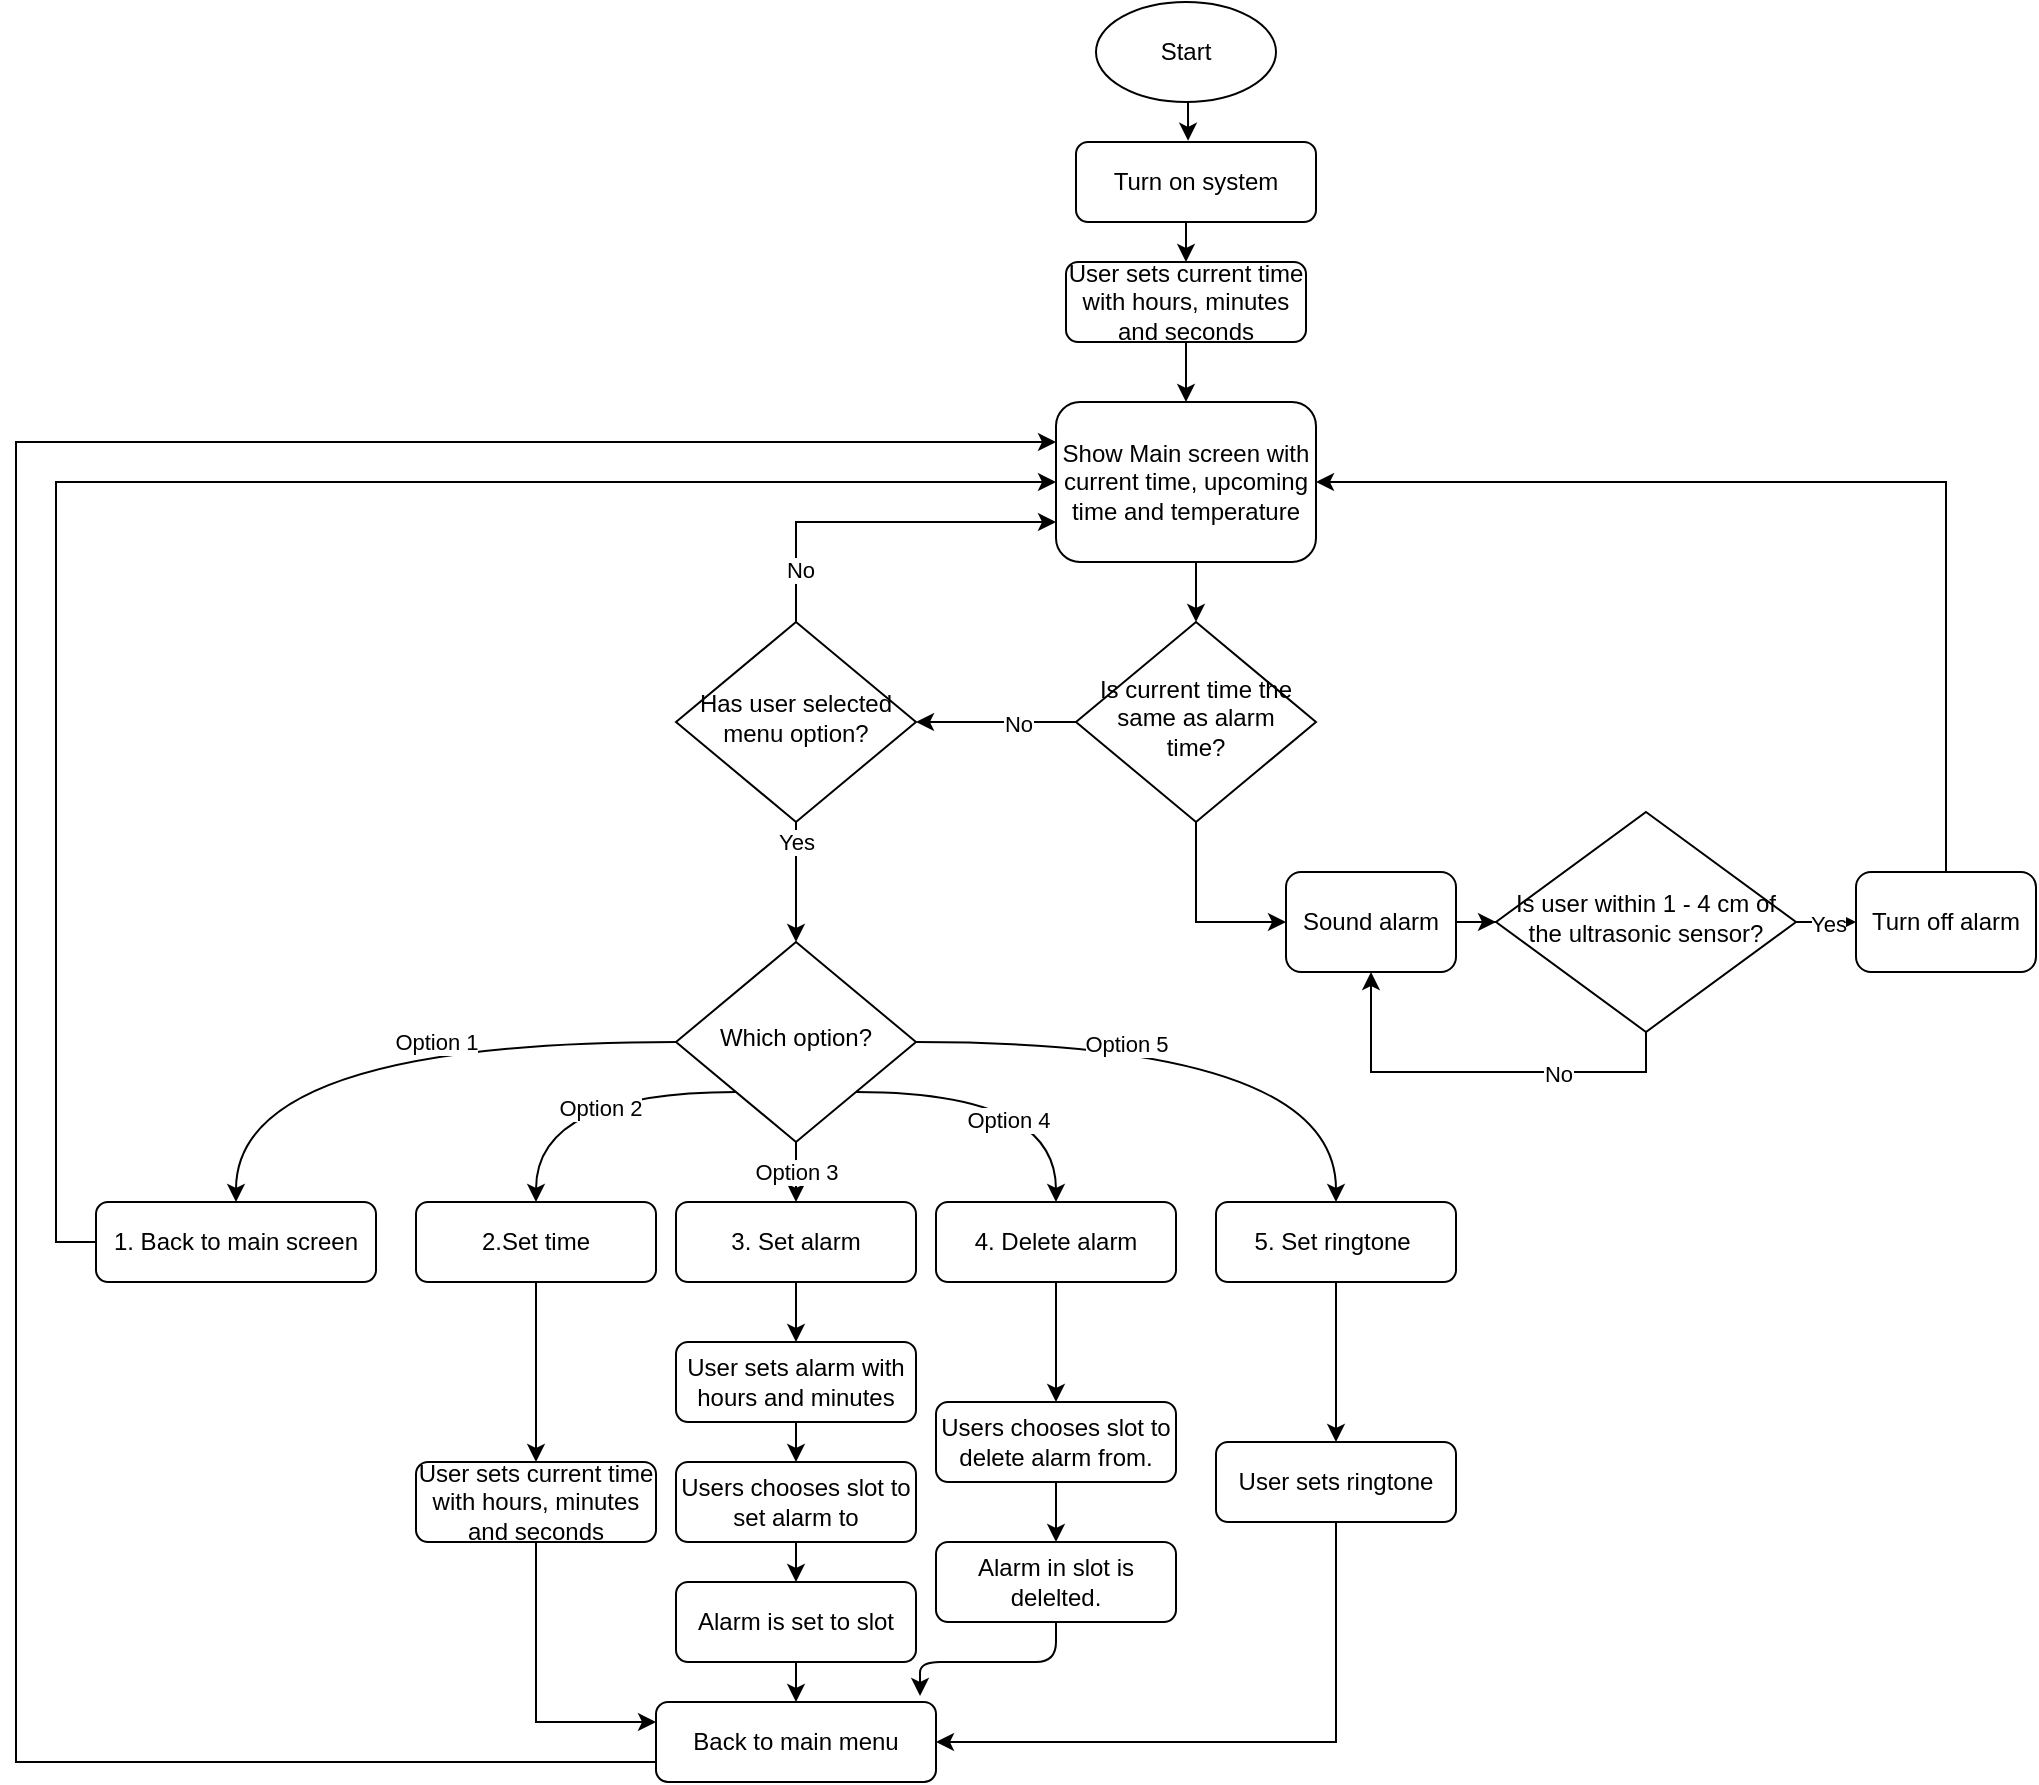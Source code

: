 <mxfile version="26.0.4" pages="2">
  <diagram id="C5RBs43oDa-KdzZeNtuy" name="Flow-Chart">
    <mxGraphModel dx="3219" dy="898" grid="1" gridSize="10" guides="1" tooltips="1" connect="1" arrows="1" fold="1" page="1" pageScale="1" pageWidth="827" pageHeight="1169" math="0" shadow="0">
      <root>
        <mxCell id="WIyWlLk6GJQsqaUBKTNV-0" />
        <mxCell id="WIyWlLk6GJQsqaUBKTNV-1" parent="WIyWlLk6GJQsqaUBKTNV-0" />
        <mxCell id="FlYahWDBEmZcP4piark4-28" style="edgeStyle=orthogonalEdgeStyle;rounded=0;orthogonalLoop=1;jettySize=auto;html=1;exitX=0.5;exitY=1;exitDx=0;exitDy=0;entryX=0.5;entryY=0;entryDx=0;entryDy=0;" parent="WIyWlLk6GJQsqaUBKTNV-1" source="WIyWlLk6GJQsqaUBKTNV-3" target="D-9ps0JIA52MrFlEGg6z-0" edge="1">
          <mxGeometry relative="1" as="geometry">
            <mxPoint x="220" y="230" as="targetPoint" />
          </mxGeometry>
        </mxCell>
        <mxCell id="WIyWlLk6GJQsqaUBKTNV-3" value="Turn on system" style="rounded=1;whiteSpace=wrap;html=1;fontSize=12;glass=0;strokeWidth=1;shadow=0;" parent="WIyWlLk6GJQsqaUBKTNV-1" vertex="1">
          <mxGeometry x="40" y="170" width="120" height="40" as="geometry" />
        </mxCell>
        <mxCell id="wZQ27z2wQF13kXDg69n1-1" value="Start" style="ellipse;whiteSpace=wrap;html=1;shadow=0;" parent="WIyWlLk6GJQsqaUBKTNV-1" vertex="1">
          <mxGeometry x="50" y="100" width="90" height="50" as="geometry" />
        </mxCell>
        <mxCell id="61KUt9iwjNR2aaostDay-23" style="edgeStyle=orthogonalEdgeStyle;rounded=0;orthogonalLoop=1;jettySize=auto;html=1;exitX=0.5;exitY=1;exitDx=0;exitDy=0;entryX=0.5;entryY=0;entryDx=0;entryDy=0;" parent="WIyWlLk6GJQsqaUBKTNV-1" source="61KUt9iwjNR2aaostDay-1" target="61KUt9iwjNR2aaostDay-14" edge="1">
          <mxGeometry relative="1" as="geometry" />
        </mxCell>
        <mxCell id="61KUt9iwjNR2aaostDay-1" value="Show Main screen with current time, upcoming time and temperature" style="rounded=1;whiteSpace=wrap;html=1;fontSize=12;glass=0;strokeWidth=1;shadow=0;" parent="WIyWlLk6GJQsqaUBKTNV-1" vertex="1">
          <mxGeometry x="30" y="300" width="130" height="80" as="geometry" />
        </mxCell>
        <mxCell id="D-9ps0JIA52MrFlEGg6z-2" style="edgeStyle=orthogonalEdgeStyle;rounded=0;orthogonalLoop=1;jettySize=auto;html=1;exitX=1;exitY=0.5;exitDx=0;exitDy=0;" edge="1" parent="WIyWlLk6GJQsqaUBKTNV-1" source="61KUt9iwjNR2aaostDay-7" target="D-9ps0JIA52MrFlEGg6z-1">
          <mxGeometry relative="1" as="geometry" />
        </mxCell>
        <mxCell id="61KUt9iwjNR2aaostDay-7" value="Sound alarm" style="rounded=1;whiteSpace=wrap;html=1;fontSize=12;glass=0;strokeWidth=1;shadow=0;" parent="WIyWlLk6GJQsqaUBKTNV-1" vertex="1">
          <mxGeometry x="145" y="535" width="85" height="50" as="geometry" />
        </mxCell>
        <mxCell id="D-9ps0JIA52MrFlEGg6z-3" style="edgeStyle=orthogonalEdgeStyle;rounded=0;orthogonalLoop=1;jettySize=auto;html=1;exitX=0.5;exitY=0;exitDx=0;exitDy=0;entryX=1;entryY=0.5;entryDx=0;entryDy=0;" edge="1" parent="WIyWlLk6GJQsqaUBKTNV-1" source="61KUt9iwjNR2aaostDay-11" target="61KUt9iwjNR2aaostDay-1">
          <mxGeometry relative="1" as="geometry" />
        </mxCell>
        <mxCell id="61KUt9iwjNR2aaostDay-11" value="Turn off alarm" style="rounded=1;whiteSpace=wrap;html=1;fontSize=12;glass=0;strokeWidth=1;shadow=0;" parent="WIyWlLk6GJQsqaUBKTNV-1" vertex="1">
          <mxGeometry x="430" y="535" width="90" height="50" as="geometry" />
        </mxCell>
        <mxCell id="61KUt9iwjNR2aaostDay-25" style="edgeStyle=orthogonalEdgeStyle;rounded=0;orthogonalLoop=1;jettySize=auto;html=1;exitX=0;exitY=0.5;exitDx=0;exitDy=0;entryX=1;entryY=0.5;entryDx=0;entryDy=0;" parent="WIyWlLk6GJQsqaUBKTNV-1" source="61KUt9iwjNR2aaostDay-14" target="61KUt9iwjNR2aaostDay-16" edge="1">
          <mxGeometry relative="1" as="geometry" />
        </mxCell>
        <mxCell id="FlYahWDBEmZcP4piark4-31" value="No" style="edgeLabel;html=1;align=center;verticalAlign=middle;resizable=0;points=[];" parent="61KUt9iwjNR2aaostDay-25" vertex="1" connectable="0">
          <mxGeometry x="-0.27" y="1" relative="1" as="geometry">
            <mxPoint as="offset" />
          </mxGeometry>
        </mxCell>
        <mxCell id="D-9ps0JIA52MrFlEGg6z-41" style="edgeStyle=orthogonalEdgeStyle;rounded=0;orthogonalLoop=1;jettySize=auto;html=1;exitX=0.5;exitY=1;exitDx=0;exitDy=0;entryX=0;entryY=0.5;entryDx=0;entryDy=0;" edge="1" parent="WIyWlLk6GJQsqaUBKTNV-1" source="61KUt9iwjNR2aaostDay-14" target="61KUt9iwjNR2aaostDay-7">
          <mxGeometry relative="1" as="geometry" />
        </mxCell>
        <mxCell id="61KUt9iwjNR2aaostDay-14" value="Is current time the same as alarm time?" style="rhombus;whiteSpace=wrap;html=1;shadow=0;fontFamily=Helvetica;fontSize=12;align=center;strokeWidth=1;spacing=6;spacingTop=-4;" parent="WIyWlLk6GJQsqaUBKTNV-1" vertex="1">
          <mxGeometry x="40" y="410" width="120" height="100" as="geometry" />
        </mxCell>
        <mxCell id="61KUt9iwjNR2aaostDay-26" style="edgeStyle=orthogonalEdgeStyle;rounded=0;orthogonalLoop=1;jettySize=auto;html=1;exitX=0.5;exitY=1;exitDx=0;exitDy=0;entryX=0.5;entryY=0;entryDx=0;entryDy=0;" parent="WIyWlLk6GJQsqaUBKTNV-1" source="61KUt9iwjNR2aaostDay-16" target="61KUt9iwjNR2aaostDay-17" edge="1">
          <mxGeometry relative="1" as="geometry" />
        </mxCell>
        <mxCell id="FlYahWDBEmZcP4piark4-45" value="Yes" style="edgeLabel;html=1;align=center;verticalAlign=middle;resizable=0;points=[];" parent="61KUt9iwjNR2aaostDay-26" vertex="1" connectable="0">
          <mxGeometry x="-0.675" relative="1" as="geometry">
            <mxPoint as="offset" />
          </mxGeometry>
        </mxCell>
        <mxCell id="FlYahWDBEmZcP4piark4-53" style="edgeStyle=orthogonalEdgeStyle;rounded=0;orthogonalLoop=1;jettySize=auto;html=1;exitX=0.5;exitY=0;exitDx=0;exitDy=0;entryX=0;entryY=0.75;entryDx=0;entryDy=0;" parent="WIyWlLk6GJQsqaUBKTNV-1" source="61KUt9iwjNR2aaostDay-16" target="61KUt9iwjNR2aaostDay-1" edge="1">
          <mxGeometry relative="1" as="geometry" />
        </mxCell>
        <mxCell id="FlYahWDBEmZcP4piark4-57" value="No" style="edgeLabel;html=1;align=center;verticalAlign=middle;resizable=0;points=[];" parent="FlYahWDBEmZcP4piark4-53" vertex="1" connectable="0">
          <mxGeometry x="-0.724" y="-2" relative="1" as="geometry">
            <mxPoint y="-1" as="offset" />
          </mxGeometry>
        </mxCell>
        <mxCell id="61KUt9iwjNR2aaostDay-16" value="Has user selected menu option?" style="rhombus;whiteSpace=wrap;html=1;shadow=0;fontFamily=Helvetica;fontSize=12;align=center;strokeWidth=1;spacing=6;spacingTop=-4;" parent="WIyWlLk6GJQsqaUBKTNV-1" vertex="1">
          <mxGeometry x="-160" y="410" width="120" height="100" as="geometry" />
        </mxCell>
        <mxCell id="61KUt9iwjNR2aaostDay-27" style="edgeStyle=orthogonalEdgeStyle;rounded=0;orthogonalLoop=1;jettySize=auto;html=1;exitX=0;exitY=0.5;exitDx=0;exitDy=0;entryX=0.5;entryY=0;entryDx=0;entryDy=0;curved=1;" parent="WIyWlLk6GJQsqaUBKTNV-1" source="61KUt9iwjNR2aaostDay-17" target="61KUt9iwjNR2aaostDay-19" edge="1">
          <mxGeometry relative="1" as="geometry" />
        </mxCell>
        <mxCell id="FlYahWDBEmZcP4piark4-39" value="Option 1" style="edgeLabel;html=1;align=center;verticalAlign=middle;resizable=0;points=[];" parent="61KUt9iwjNR2aaostDay-27" vertex="1" connectable="0">
          <mxGeometry x="-0.198" relative="1" as="geometry">
            <mxPoint as="offset" />
          </mxGeometry>
        </mxCell>
        <mxCell id="61KUt9iwjNR2aaostDay-29" style="edgeStyle=orthogonalEdgeStyle;rounded=0;orthogonalLoop=1;jettySize=auto;html=1;exitX=1;exitY=0.5;exitDx=0;exitDy=0;curved=1;" parent="WIyWlLk6GJQsqaUBKTNV-1" source="61KUt9iwjNR2aaostDay-17" target="61KUt9iwjNR2aaostDay-21" edge="1">
          <mxGeometry relative="1" as="geometry" />
        </mxCell>
        <mxCell id="FlYahWDBEmZcP4piark4-41" value="Option 5" style="edgeLabel;html=1;align=center;verticalAlign=middle;resizable=0;points=[];" parent="61KUt9iwjNR2aaostDay-29" vertex="1" connectable="0">
          <mxGeometry x="-0.279" y="-1" relative="1" as="geometry">
            <mxPoint as="offset" />
          </mxGeometry>
        </mxCell>
        <mxCell id="D-9ps0JIA52MrFlEGg6z-12" style="edgeStyle=orthogonalEdgeStyle;rounded=0;orthogonalLoop=1;jettySize=auto;html=1;exitX=0;exitY=1;exitDx=0;exitDy=0;entryX=0.5;entryY=0;entryDx=0;entryDy=0;curved=1;strokeColor=none;" edge="1" parent="WIyWlLk6GJQsqaUBKTNV-1" source="61KUt9iwjNR2aaostDay-17" target="61KUt9iwjNR2aaostDay-20">
          <mxGeometry relative="1" as="geometry">
            <mxPoint x="-190" y="690" as="targetPoint" />
          </mxGeometry>
        </mxCell>
        <mxCell id="D-9ps0JIA52MrFlEGg6z-14" value="Option 3" style="edgeStyle=orthogonalEdgeStyle;rounded=0;orthogonalLoop=1;jettySize=auto;html=1;exitX=0.5;exitY=1;exitDx=0;exitDy=0;entryX=0.5;entryY=0;entryDx=0;entryDy=0;" edge="1" parent="WIyWlLk6GJQsqaUBKTNV-1" source="61KUt9iwjNR2aaostDay-17" target="D-9ps0JIA52MrFlEGg6z-9">
          <mxGeometry relative="1" as="geometry" />
        </mxCell>
        <mxCell id="D-9ps0JIA52MrFlEGg6z-15" style="edgeStyle=orthogonalEdgeStyle;rounded=0;orthogonalLoop=1;jettySize=auto;html=1;exitX=1;exitY=1;exitDx=0;exitDy=0;entryX=0.5;entryY=0;entryDx=0;entryDy=0;curved=1;" edge="1" parent="WIyWlLk6GJQsqaUBKTNV-1" source="61KUt9iwjNR2aaostDay-17" target="D-9ps0JIA52MrFlEGg6z-10">
          <mxGeometry relative="1" as="geometry" />
        </mxCell>
        <mxCell id="D-9ps0JIA52MrFlEGg6z-19" value="Option 4" style="edgeLabel;html=1;align=center;verticalAlign=middle;resizable=0;points=[];" vertex="1" connectable="0" parent="D-9ps0JIA52MrFlEGg6z-15">
          <mxGeometry x="-0.029" y="-14" relative="1" as="geometry">
            <mxPoint as="offset" />
          </mxGeometry>
        </mxCell>
        <mxCell id="D-9ps0JIA52MrFlEGg6z-16" style="edgeStyle=orthogonalEdgeStyle;rounded=0;orthogonalLoop=1;jettySize=auto;html=1;exitX=0;exitY=1;exitDx=0;exitDy=0;entryX=0.5;entryY=0;entryDx=0;entryDy=0;curved=1;" edge="1" parent="WIyWlLk6GJQsqaUBKTNV-1" source="61KUt9iwjNR2aaostDay-17" target="61KUt9iwjNR2aaostDay-20">
          <mxGeometry relative="1" as="geometry" />
        </mxCell>
        <mxCell id="D-9ps0JIA52MrFlEGg6z-18" value="Option 2" style="edgeLabel;html=1;align=center;verticalAlign=middle;resizable=0;points=[];" vertex="1" connectable="0" parent="D-9ps0JIA52MrFlEGg6z-16">
          <mxGeometry x="-0.124" y="8" relative="1" as="geometry">
            <mxPoint as="offset" />
          </mxGeometry>
        </mxCell>
        <mxCell id="61KUt9iwjNR2aaostDay-17" value="Which option?" style="rhombus;whiteSpace=wrap;html=1;shadow=0;fontFamily=Helvetica;fontSize=12;align=center;strokeWidth=1;spacing=6;spacingTop=-4;" parent="WIyWlLk6GJQsqaUBKTNV-1" vertex="1">
          <mxGeometry x="-160" y="570" width="120" height="100" as="geometry" />
        </mxCell>
        <mxCell id="61KUt9iwjNR2aaostDay-31" style="edgeStyle=orthogonalEdgeStyle;rounded=0;orthogonalLoop=1;jettySize=auto;html=1;exitX=0;exitY=0.5;exitDx=0;exitDy=0;entryX=0;entryY=0.5;entryDx=0;entryDy=0;" parent="WIyWlLk6GJQsqaUBKTNV-1" target="61KUt9iwjNR2aaostDay-1" edge="1">
          <mxGeometry relative="1" as="geometry">
            <mxPoint x="20" y="340" as="targetPoint" />
            <mxPoint x="-430" y="720.0" as="sourcePoint" />
            <Array as="points">
              <mxPoint x="-470" y="720" />
              <mxPoint x="-470" y="340" />
            </Array>
          </mxGeometry>
        </mxCell>
        <mxCell id="61KUt9iwjNR2aaostDay-19" value="1. Back to main screen" style="rounded=1;whiteSpace=wrap;html=1;fontSize=12;glass=0;strokeWidth=1;shadow=0;" parent="WIyWlLk6GJQsqaUBKTNV-1" vertex="1">
          <mxGeometry x="-450" y="700" width="140" height="40" as="geometry" />
        </mxCell>
        <mxCell id="D-9ps0JIA52MrFlEGg6z-27" style="edgeStyle=orthogonalEdgeStyle;rounded=0;orthogonalLoop=1;jettySize=auto;html=1;exitX=0.5;exitY=1;exitDx=0;exitDy=0;entryX=0.5;entryY=0;entryDx=0;entryDy=0;" edge="1" parent="WIyWlLk6GJQsqaUBKTNV-1" source="61KUt9iwjNR2aaostDay-20" target="D-9ps0JIA52MrFlEGg6z-21">
          <mxGeometry relative="1" as="geometry" />
        </mxCell>
        <mxCell id="61KUt9iwjNR2aaostDay-20" value="2.Set time" style="rounded=1;whiteSpace=wrap;html=1;fontSize=12;glass=0;strokeWidth=1;shadow=0;" parent="WIyWlLk6GJQsqaUBKTNV-1" vertex="1">
          <mxGeometry x="-290" y="700" width="120" height="40" as="geometry" />
        </mxCell>
        <mxCell id="61KUt9iwjNR2aaostDay-30" style="edgeStyle=orthogonalEdgeStyle;rounded=0;orthogonalLoop=1;jettySize=auto;html=1;exitX=0.5;exitY=1;exitDx=0;exitDy=0;entryX=0.5;entryY=0;entryDx=0;entryDy=0;" parent="WIyWlLk6GJQsqaUBKTNV-1" source="61KUt9iwjNR2aaostDay-21" target="61KUt9iwjNR2aaostDay-22" edge="1">
          <mxGeometry relative="1" as="geometry" />
        </mxCell>
        <mxCell id="61KUt9iwjNR2aaostDay-21" value="5. Set ringtone&amp;nbsp;" style="rounded=1;whiteSpace=wrap;html=1;fontSize=12;glass=0;strokeWidth=1;shadow=0;" parent="WIyWlLk6GJQsqaUBKTNV-1" vertex="1">
          <mxGeometry x="110" y="700" width="120" height="40" as="geometry" />
        </mxCell>
        <mxCell id="D-9ps0JIA52MrFlEGg6z-20" style="edgeStyle=orthogonalEdgeStyle;rounded=0;orthogonalLoop=1;jettySize=auto;html=1;exitX=0.5;exitY=1;exitDx=0;exitDy=0;entryX=1;entryY=0.5;entryDx=0;entryDy=0;" edge="1" parent="WIyWlLk6GJQsqaUBKTNV-1" source="61KUt9iwjNR2aaostDay-22" target="FlYahWDBEmZcP4piark4-19">
          <mxGeometry relative="1" as="geometry" />
        </mxCell>
        <mxCell id="61KUt9iwjNR2aaostDay-22" value="User sets ringtone" style="rounded=1;whiteSpace=wrap;html=1;fontSize=12;glass=0;strokeWidth=1;shadow=0;" parent="WIyWlLk6GJQsqaUBKTNV-1" vertex="1">
          <mxGeometry x="110" y="820" width="120" height="40" as="geometry" />
        </mxCell>
        <mxCell id="FlYahWDBEmZcP4piark4-23" style="edgeStyle=orthogonalEdgeStyle;rounded=0;orthogonalLoop=1;jettySize=auto;html=1;entryX=0;entryY=0.25;entryDx=0;entryDy=0;exitX=0;exitY=0.75;exitDx=0;exitDy=0;" parent="WIyWlLk6GJQsqaUBKTNV-1" source="FlYahWDBEmZcP4piark4-19" target="61KUt9iwjNR2aaostDay-1" edge="1">
          <mxGeometry relative="1" as="geometry">
            <Array as="points">
              <mxPoint x="-490" y="980" />
              <mxPoint x="-490" y="320" />
            </Array>
            <mxPoint x="-100" y="1040" as="sourcePoint" />
          </mxGeometry>
        </mxCell>
        <mxCell id="FlYahWDBEmZcP4piark4-19" value="Back to main menu" style="rounded=1;whiteSpace=wrap;html=1;fontSize=12;glass=0;strokeWidth=1;shadow=0;" parent="WIyWlLk6GJQsqaUBKTNV-1" vertex="1">
          <mxGeometry x="-170" y="950" width="140" height="40" as="geometry" />
        </mxCell>
        <mxCell id="D-9ps0JIA52MrFlEGg6z-39" style="edgeStyle=orthogonalEdgeStyle;rounded=0;orthogonalLoop=1;jettySize=auto;html=1;exitX=0.5;exitY=1;exitDx=0;exitDy=0;entryX=0.5;entryY=0;entryDx=0;entryDy=0;" edge="1" parent="WIyWlLk6GJQsqaUBKTNV-1" source="D-9ps0JIA52MrFlEGg6z-0" target="61KUt9iwjNR2aaostDay-1">
          <mxGeometry relative="1" as="geometry" />
        </mxCell>
        <mxCell id="D-9ps0JIA52MrFlEGg6z-0" value="User sets current time with hours, minutes and seconds" style="rounded=1;whiteSpace=wrap;html=1;fontSize=12;glass=0;strokeWidth=1;shadow=0;" vertex="1" parent="WIyWlLk6GJQsqaUBKTNV-1">
          <mxGeometry x="35" y="230" width="120" height="40" as="geometry" />
        </mxCell>
        <mxCell id="D-9ps0JIA52MrFlEGg6z-4" style="edgeStyle=orthogonalEdgeStyle;rounded=0;orthogonalLoop=1;jettySize=auto;html=1;exitX=1;exitY=0.5;exitDx=0;exitDy=0;entryX=0;entryY=0.5;entryDx=0;entryDy=0;" edge="1" parent="WIyWlLk6GJQsqaUBKTNV-1" source="D-9ps0JIA52MrFlEGg6z-1" target="61KUt9iwjNR2aaostDay-11">
          <mxGeometry relative="1" as="geometry" />
        </mxCell>
        <mxCell id="D-9ps0JIA52MrFlEGg6z-6" value="Yes" style="edgeLabel;html=1;align=center;verticalAlign=middle;resizable=0;points=[];" vertex="1" connectable="0" parent="D-9ps0JIA52MrFlEGg6z-4">
          <mxGeometry x="0.033" y="-1" relative="1" as="geometry">
            <mxPoint as="offset" />
          </mxGeometry>
        </mxCell>
        <mxCell id="D-9ps0JIA52MrFlEGg6z-5" style="edgeStyle=orthogonalEdgeStyle;rounded=0;orthogonalLoop=1;jettySize=auto;html=1;exitX=0.5;exitY=1;exitDx=0;exitDy=0;entryX=0.5;entryY=1;entryDx=0;entryDy=0;" edge="1" parent="WIyWlLk6GJQsqaUBKTNV-1" source="D-9ps0JIA52MrFlEGg6z-1" target="61KUt9iwjNR2aaostDay-7">
          <mxGeometry relative="1" as="geometry" />
        </mxCell>
        <mxCell id="D-9ps0JIA52MrFlEGg6z-7" value="No" style="edgeLabel;html=1;align=center;verticalAlign=middle;resizable=0;points=[];" vertex="1" connectable="0" parent="D-9ps0JIA52MrFlEGg6z-5">
          <mxGeometry x="-0.376" y="1" relative="1" as="geometry">
            <mxPoint as="offset" />
          </mxGeometry>
        </mxCell>
        <mxCell id="D-9ps0JIA52MrFlEGg6z-1" value="Is user within 1 - 4 cm of the ultrasonic sensor?" style="rhombus;whiteSpace=wrap;html=1;shadow=0;fontFamily=Helvetica;fontSize=12;align=center;strokeWidth=1;spacing=6;spacingTop=-4;" vertex="1" parent="WIyWlLk6GJQsqaUBKTNV-1">
          <mxGeometry x="250" y="505" width="150" height="110" as="geometry" />
        </mxCell>
        <mxCell id="D-9ps0JIA52MrFlEGg6z-28" style="edgeStyle=orthogonalEdgeStyle;rounded=0;orthogonalLoop=1;jettySize=auto;html=1;exitX=0.5;exitY=1;exitDx=0;exitDy=0;entryX=0.5;entryY=0;entryDx=0;entryDy=0;" edge="1" parent="WIyWlLk6GJQsqaUBKTNV-1" source="D-9ps0JIA52MrFlEGg6z-9" target="D-9ps0JIA52MrFlEGg6z-22">
          <mxGeometry relative="1" as="geometry" />
        </mxCell>
        <mxCell id="D-9ps0JIA52MrFlEGg6z-9" value="3. Set alarm" style="rounded=1;whiteSpace=wrap;html=1;fontSize=12;glass=0;strokeWidth=1;shadow=0;" vertex="1" parent="WIyWlLk6GJQsqaUBKTNV-1">
          <mxGeometry x="-160" y="700" width="120" height="40" as="geometry" />
        </mxCell>
        <mxCell id="D-9ps0JIA52MrFlEGg6z-32" style="edgeStyle=orthogonalEdgeStyle;rounded=0;orthogonalLoop=1;jettySize=auto;html=1;exitX=0.5;exitY=1;exitDx=0;exitDy=0;" edge="1" parent="WIyWlLk6GJQsqaUBKTNV-1" source="D-9ps0JIA52MrFlEGg6z-10" target="D-9ps0JIA52MrFlEGg6z-25">
          <mxGeometry relative="1" as="geometry" />
        </mxCell>
        <mxCell id="D-9ps0JIA52MrFlEGg6z-10" value="4. Delete alarm" style="rounded=1;whiteSpace=wrap;html=1;fontSize=12;glass=0;strokeWidth=1;shadow=0;" vertex="1" parent="WIyWlLk6GJQsqaUBKTNV-1">
          <mxGeometry x="-30" y="700" width="120" height="40" as="geometry" />
        </mxCell>
        <mxCell id="D-9ps0JIA52MrFlEGg6z-13" style="edgeStyle=orthogonalEdgeStyle;rounded=0;orthogonalLoop=1;jettySize=auto;html=1;exitX=0.5;exitY=1;exitDx=0;exitDy=0;" edge="1" parent="WIyWlLk6GJQsqaUBKTNV-1" source="61KUt9iwjNR2aaostDay-19" target="61KUt9iwjNR2aaostDay-19">
          <mxGeometry relative="1" as="geometry" />
        </mxCell>
        <mxCell id="D-9ps0JIA52MrFlEGg6z-36" style="edgeStyle=orthogonalEdgeStyle;rounded=0;orthogonalLoop=1;jettySize=auto;html=1;exitX=0.5;exitY=1;exitDx=0;exitDy=0;entryX=0;entryY=0.25;entryDx=0;entryDy=0;entryPerimeter=0;" edge="1" parent="WIyWlLk6GJQsqaUBKTNV-1" source="D-9ps0JIA52MrFlEGg6z-21" target="FlYahWDBEmZcP4piark4-19">
          <mxGeometry relative="1" as="geometry" />
        </mxCell>
        <mxCell id="D-9ps0JIA52MrFlEGg6z-21" value="User sets current time with hours, minutes and seconds" style="rounded=1;whiteSpace=wrap;html=1;fontSize=12;glass=0;strokeWidth=1;shadow=0;" vertex="1" parent="WIyWlLk6GJQsqaUBKTNV-1">
          <mxGeometry x="-290" y="830" width="120" height="40" as="geometry" />
        </mxCell>
        <mxCell id="D-9ps0JIA52MrFlEGg6z-29" style="edgeStyle=orthogonalEdgeStyle;rounded=0;orthogonalLoop=1;jettySize=auto;html=1;exitX=0.5;exitY=1;exitDx=0;exitDy=0;entryX=0.5;entryY=0;entryDx=0;entryDy=0;" edge="1" parent="WIyWlLk6GJQsqaUBKTNV-1" source="D-9ps0JIA52MrFlEGg6z-22" target="D-9ps0JIA52MrFlEGg6z-23">
          <mxGeometry relative="1" as="geometry" />
        </mxCell>
        <mxCell id="D-9ps0JIA52MrFlEGg6z-22" value="User sets alarm with hours and minutes" style="rounded=1;whiteSpace=wrap;html=1;fontSize=12;glass=0;strokeWidth=1;shadow=0;" vertex="1" parent="WIyWlLk6GJQsqaUBKTNV-1">
          <mxGeometry x="-160" y="770" width="120" height="40" as="geometry" />
        </mxCell>
        <mxCell id="D-9ps0JIA52MrFlEGg6z-30" style="edgeStyle=orthogonalEdgeStyle;rounded=0;orthogonalLoop=1;jettySize=auto;html=1;exitX=0.5;exitY=1;exitDx=0;exitDy=0;entryX=0.5;entryY=0;entryDx=0;entryDy=0;" edge="1" parent="WIyWlLk6GJQsqaUBKTNV-1" source="D-9ps0JIA52MrFlEGg6z-23" target="D-9ps0JIA52MrFlEGg6z-24">
          <mxGeometry relative="1" as="geometry" />
        </mxCell>
        <mxCell id="D-9ps0JIA52MrFlEGg6z-23" value="Users chooses slot to set alarm to" style="rounded=1;whiteSpace=wrap;html=1;fontSize=12;glass=0;strokeWidth=1;shadow=0;" vertex="1" parent="WIyWlLk6GJQsqaUBKTNV-1">
          <mxGeometry x="-160" y="830" width="120" height="40" as="geometry" />
        </mxCell>
        <mxCell id="D-9ps0JIA52MrFlEGg6z-31" style="edgeStyle=orthogonalEdgeStyle;rounded=0;orthogonalLoop=1;jettySize=auto;html=1;exitX=0.5;exitY=1;exitDx=0;exitDy=0;entryX=0.5;entryY=0;entryDx=0;entryDy=0;" edge="1" parent="WIyWlLk6GJQsqaUBKTNV-1" source="D-9ps0JIA52MrFlEGg6z-24" target="FlYahWDBEmZcP4piark4-19">
          <mxGeometry relative="1" as="geometry" />
        </mxCell>
        <mxCell id="D-9ps0JIA52MrFlEGg6z-24" value="Alarm is set to slot" style="rounded=1;whiteSpace=wrap;html=1;fontSize=12;glass=0;strokeWidth=1;shadow=0;" vertex="1" parent="WIyWlLk6GJQsqaUBKTNV-1">
          <mxGeometry x="-160" y="890" width="120" height="40" as="geometry" />
        </mxCell>
        <mxCell id="D-9ps0JIA52MrFlEGg6z-33" style="edgeStyle=orthogonalEdgeStyle;rounded=0;orthogonalLoop=1;jettySize=auto;html=1;exitX=0.5;exitY=1;exitDx=0;exitDy=0;entryX=0.5;entryY=0;entryDx=0;entryDy=0;" edge="1" parent="WIyWlLk6GJQsqaUBKTNV-1" source="D-9ps0JIA52MrFlEGg6z-25" target="D-9ps0JIA52MrFlEGg6z-26">
          <mxGeometry relative="1" as="geometry" />
        </mxCell>
        <mxCell id="D-9ps0JIA52MrFlEGg6z-25" value="Users chooses slot to delete alarm from." style="rounded=1;whiteSpace=wrap;html=1;fontSize=12;glass=0;strokeWidth=1;shadow=0;" vertex="1" parent="WIyWlLk6GJQsqaUBKTNV-1">
          <mxGeometry x="-30" y="800" width="120" height="40" as="geometry" />
        </mxCell>
        <mxCell id="D-9ps0JIA52MrFlEGg6z-34" style="edgeStyle=orthogonalEdgeStyle;rounded=0;orthogonalLoop=1;jettySize=auto;html=1;exitX=0.5;exitY=1;exitDx=0;exitDy=0;entryX=1;entryY=0;entryDx=0;entryDy=0;strokeColor=none;curved=1;" edge="1" parent="WIyWlLk6GJQsqaUBKTNV-1" source="D-9ps0JIA52MrFlEGg6z-26" target="FlYahWDBEmZcP4piark4-19">
          <mxGeometry relative="1" as="geometry" />
        </mxCell>
        <mxCell id="D-9ps0JIA52MrFlEGg6z-26" value="Alarm in slot is delelted." style="rounded=1;whiteSpace=wrap;html=1;fontSize=12;glass=0;strokeWidth=1;shadow=0;" vertex="1" parent="WIyWlLk6GJQsqaUBKTNV-1">
          <mxGeometry x="-30" y="870" width="120" height="40" as="geometry" />
        </mxCell>
        <mxCell id="D-9ps0JIA52MrFlEGg6z-35" style="edgeStyle=orthogonalEdgeStyle;rounded=1;orthogonalLoop=1;jettySize=auto;html=1;exitX=0.5;exitY=1;exitDx=0;exitDy=0;entryX=0.943;entryY=-0.075;entryDx=0;entryDy=0;entryPerimeter=0;curved=0;" edge="1" parent="WIyWlLk6GJQsqaUBKTNV-1" source="D-9ps0JIA52MrFlEGg6z-26" target="FlYahWDBEmZcP4piark4-19">
          <mxGeometry relative="1" as="geometry" />
        </mxCell>
        <mxCell id="D-9ps0JIA52MrFlEGg6z-40" style="edgeStyle=orthogonalEdgeStyle;rounded=0;orthogonalLoop=1;jettySize=auto;html=1;exitX=0.5;exitY=1;exitDx=0;exitDy=0;entryX=0.467;entryY=-0.015;entryDx=0;entryDy=0;entryPerimeter=0;" edge="1" parent="WIyWlLk6GJQsqaUBKTNV-1" source="wZQ27z2wQF13kXDg69n1-1" target="WIyWlLk6GJQsqaUBKTNV-3">
          <mxGeometry relative="1" as="geometry" />
        </mxCell>
      </root>
    </mxGraphModel>
  </diagram>
  <diagram id="eEwaZSRgZAd7NkYnfdaY" name="Block-Diagram">
    <mxGraphModel dx="751" dy="751" grid="1" gridSize="10" guides="1" tooltips="1" connect="1" arrows="1" fold="1" page="1" pageScale="1" pageWidth="827" pageHeight="1169" math="0" shadow="0">
      <root>
        <mxCell id="0" />
        <mxCell id="1" parent="0" />
        <mxCell id="mAEEErTLk0LP9mBBnQUO-13" style="edgeStyle=orthogonalEdgeStyle;rounded=0;orthogonalLoop=1;jettySize=auto;html=1;exitX=1;exitY=0.5;exitDx=0;exitDy=0;" edge="1" parent="1" source="yvnZhmQ03w8bVqW2W7ec-1" target="yvnZhmQ03w8bVqW2W7ec-3">
          <mxGeometry relative="1" as="geometry" />
        </mxCell>
        <mxCell id="mAEEErTLk0LP9mBBnQUO-14" style="edgeStyle=orthogonalEdgeStyle;rounded=0;orthogonalLoop=1;jettySize=auto;html=1;exitX=1;exitY=0.5;exitDx=0;exitDy=0;" edge="1" parent="1" source="yvnZhmQ03w8bVqW2W7ec-1">
          <mxGeometry relative="1" as="geometry">
            <mxPoint x="680" y="210" as="targetPoint" />
          </mxGeometry>
        </mxCell>
        <mxCell id="yvnZhmQ03w8bVqW2W7ec-1" value="Controller" style="rounded=1;whiteSpace=wrap;html=1;" parent="1" vertex="1">
          <mxGeometry x="380" y="180" width="120" height="60" as="geometry" />
        </mxCell>
        <mxCell id="yvnZhmQ03w8bVqW2W7ec-5" style="edgeStyle=orthogonalEdgeStyle;rounded=0;orthogonalLoop=1;jettySize=auto;html=1;exitX=0.5;exitY=1;exitDx=0;exitDy=0;entryX=0.5;entryY=0;entryDx=0;entryDy=0;" parent="1" source="yvnZhmQ03w8bVqW2W7ec-2" target="yvnZhmQ03w8bVqW2W7ec-1" edge="1">
          <mxGeometry relative="1" as="geometry" />
        </mxCell>
        <mxCell id="yvnZhmQ03w8bVqW2W7ec-2" value="Timer" style="rounded=1;whiteSpace=wrap;html=1;" parent="1" vertex="1">
          <mxGeometry x="380" y="60" width="120" height="60" as="geometry" />
        </mxCell>
        <mxCell id="yvnZhmQ03w8bVqW2W7ec-8" style="edgeStyle=orthogonalEdgeStyle;rounded=0;orthogonalLoop=1;jettySize=auto;html=1;exitX=0;exitY=0.5;exitDx=0;exitDy=0;entryX=0.5;entryY=1;entryDx=0;entryDy=0;" parent="1" source="yvnZhmQ03w8bVqW2W7ec-3" target="yvnZhmQ03w8bVqW2W7ec-1" edge="1">
          <mxGeometry relative="1" as="geometry" />
        </mxCell>
        <mxCell id="yvnZhmQ03w8bVqW2W7ec-9" value="Temperature&lt;div&gt;Distance&lt;/div&gt;" style="edgeLabel;html=1;align=center;verticalAlign=middle;resizable=0;points=[];" parent="yvnZhmQ03w8bVqW2W7ec-8" vertex="1" connectable="0">
          <mxGeometry x="-0.211" y="3" relative="1" as="geometry">
            <mxPoint x="14" y="-23" as="offset" />
          </mxGeometry>
        </mxCell>
        <mxCell id="yvnZhmQ03w8bVqW2W7ec-3" value="Sensors" style="rounded=1;whiteSpace=wrap;html=1;" parent="1" vertex="1">
          <mxGeometry x="540" y="270" width="120" height="60" as="geometry" />
        </mxCell>
        <mxCell id="mAEEErTLk0LP9mBBnQUO-3" style="edgeStyle=orthogonalEdgeStyle;rounded=0;orthogonalLoop=1;jettySize=auto;html=1;exitX=0.5;exitY=0;exitDx=0;exitDy=0;entryX=0;entryY=0.5;entryDx=0;entryDy=0;" edge="1" parent="1" source="yvnZhmQ03w8bVqW2W7ec-10" target="yvnZhmQ03w8bVqW2W7ec-13">
          <mxGeometry relative="1" as="geometry" />
        </mxCell>
        <mxCell id="mAEEErTLk0LP9mBBnQUO-4" style="edgeStyle=orthogonalEdgeStyle;rounded=0;orthogonalLoop=1;jettySize=auto;html=1;exitX=1;exitY=0.5;exitDx=0;exitDy=0;entryX=0;entryY=0.5;entryDx=0;entryDy=0;" edge="1" parent="1" source="yvnZhmQ03w8bVqW2W7ec-10" target="yvnZhmQ03w8bVqW2W7ec-12">
          <mxGeometry relative="1" as="geometry" />
        </mxCell>
        <mxCell id="mAEEErTLk0LP9mBBnQUO-6" style="edgeStyle=orthogonalEdgeStyle;rounded=0;orthogonalLoop=1;jettySize=auto;html=1;exitX=0.5;exitY=1;exitDx=0;exitDy=0;entryX=0;entryY=0.5;entryDx=0;entryDy=0;" edge="1" parent="1" source="yvnZhmQ03w8bVqW2W7ec-10" target="mAEEErTLk0LP9mBBnQUO-1">
          <mxGeometry relative="1" as="geometry" />
        </mxCell>
        <mxCell id="yvnZhmQ03w8bVqW2W7ec-10" value="Menu selection" style="rounded=1;whiteSpace=wrap;html=1;" parent="1" vertex="1">
          <mxGeometry x="10" y="180" width="120" height="60" as="geometry" />
        </mxCell>
        <mxCell id="yvnZhmQ03w8bVqW2W7ec-17" style="edgeStyle=orthogonalEdgeStyle;rounded=0;orthogonalLoop=1;jettySize=auto;html=1;exitX=1;exitY=0.5;exitDx=0;exitDy=0;" parent="1" source="yvnZhmQ03w8bVqW2W7ec-12" edge="1">
          <mxGeometry relative="1" as="geometry">
            <mxPoint x="380" y="210" as="targetPoint" />
          </mxGeometry>
        </mxCell>
        <mxCell id="yvnZhmQ03w8bVqW2W7ec-12" value="Set alarm" style="rounded=1;whiteSpace=wrap;html=1;" parent="1" vertex="1">
          <mxGeometry x="180" y="180" width="120" height="60" as="geometry" />
        </mxCell>
        <mxCell id="yvnZhmQ03w8bVqW2W7ec-18" style="edgeStyle=orthogonalEdgeStyle;rounded=0;orthogonalLoop=1;jettySize=auto;html=1;exitX=1;exitY=0.5;exitDx=0;exitDy=0;entryX=0;entryY=0.25;entryDx=0;entryDy=0;" parent="1" source="yvnZhmQ03w8bVqW2W7ec-13" target="yvnZhmQ03w8bVqW2W7ec-1" edge="1">
          <mxGeometry relative="1" as="geometry" />
        </mxCell>
        <mxCell id="yvnZhmQ03w8bVqW2W7ec-13" value="Set time&amp;nbsp;" style="rounded=1;whiteSpace=wrap;html=1;" parent="1" vertex="1">
          <mxGeometry x="180" y="100" width="120" height="60" as="geometry" />
        </mxCell>
        <mxCell id="mAEEErTLk0LP9mBBnQUO-1" value="Set ringtone" style="rounded=1;whiteSpace=wrap;html=1;" vertex="1" parent="1">
          <mxGeometry x="180" y="340" width="120" height="60" as="geometry" />
        </mxCell>
        <mxCell id="mAEEErTLk0LP9mBBnQUO-7" style="edgeStyle=orthogonalEdgeStyle;rounded=0;orthogonalLoop=1;jettySize=auto;html=1;exitX=1;exitY=0.5;exitDx=0;exitDy=0;entryX=0;entryY=0.75;entryDx=0;entryDy=0;" edge="1" parent="1" source="mAEEErTLk0LP9mBBnQUO-2" target="yvnZhmQ03w8bVqW2W7ec-1">
          <mxGeometry relative="1" as="geometry" />
        </mxCell>
        <mxCell id="mAEEErTLk0LP9mBBnQUO-2" value="Delete alarm" style="rounded=1;whiteSpace=wrap;html=1;" vertex="1" parent="1">
          <mxGeometry x="180" y="260" width="120" height="60" as="geometry" />
        </mxCell>
        <mxCell id="mAEEErTLk0LP9mBBnQUO-5" style="edgeStyle=orthogonalEdgeStyle;rounded=0;orthogonalLoop=1;jettySize=auto;html=1;exitX=0.5;exitY=1;exitDx=0;exitDy=0;entryX=-0.008;entryY=0.594;entryDx=0;entryDy=0;entryPerimeter=0;" edge="1" parent="1" source="yvnZhmQ03w8bVqW2W7ec-10" target="mAEEErTLk0LP9mBBnQUO-2">
          <mxGeometry relative="1" as="geometry" />
        </mxCell>
        <mxCell id="mAEEErTLk0LP9mBBnQUO-8" style="edgeStyle=orthogonalEdgeStyle;rounded=0;orthogonalLoop=1;jettySize=auto;html=1;exitX=1;exitY=0.5;exitDx=0;exitDy=0;entryX=-0.008;entryY=0.886;entryDx=0;entryDy=0;entryPerimeter=0;" edge="1" parent="1" source="mAEEErTLk0LP9mBBnQUO-1" target="yvnZhmQ03w8bVqW2W7ec-1">
          <mxGeometry relative="1" as="geometry" />
        </mxCell>
        <mxCell id="mAEEErTLk0LP9mBBnQUO-9" value="Reference Signal" style="text;html=1;align=center;verticalAlign=middle;resizable=0;points=[];autosize=1;strokeColor=none;fillColor=none;" vertex="1" parent="1">
          <mxGeometry x="330" y="140" width="120" height="30" as="geometry" />
        </mxCell>
        <mxCell id="mAEEErTLk0LP9mBBnQUO-15" value="Sound alarm" style="text;html=1;align=center;verticalAlign=middle;resizable=0;points=[];autosize=1;strokeColor=none;fillColor=none;" vertex="1" parent="1">
          <mxGeometry x="510" y="210" width="90" height="30" as="geometry" />
        </mxCell>
      </root>
    </mxGraphModel>
  </diagram>
</mxfile>
